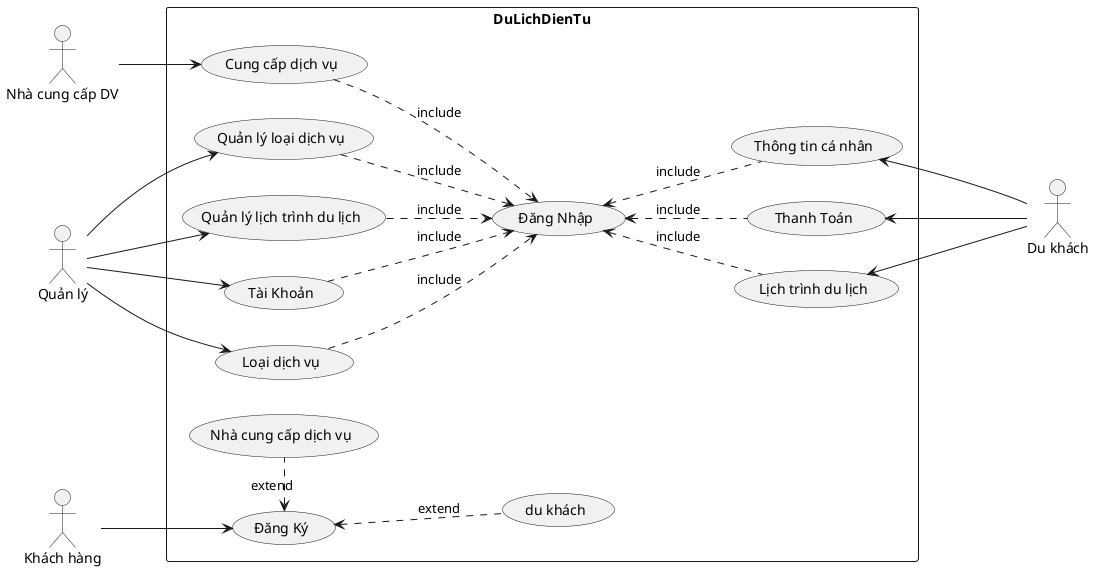 @startuml Hệ Thống Sàn điện tử
left to right direction
actor "Nhà cung cấp DV" as NCC
actor "Quản lý" as QL
actor "Du khách" as DK
actor "Khách hàng" as KH 
rectangle DuLichDienTu {
  usecase "Cung cấp dịch vụ" as DV
  usecase "Quản lý loại dịch vụ" as QLLDV
  usecase "Quản lý lịch trình du lịch" as QLLT
  usecase "Đăng Nhập" as DangNhap
  ' usecase "Biên Nhận" as BienNhan
  usecase "Thông tin cá nhân" as ThongTinCaNhan
  usecase "Thanh Toán" as TT
  usecase "Đăng Ký" as DangKy
  usecase "Nhà cung cấp dịch vụ" as DangKy_NCC
  usecase "du khách" as DangKy_DK
  usecase "Lịch trình du lịch" as LTDL
  usecase "Tài Khoản" as TK
  usecase "Loại dịch vụ" as LDV
}
NCC --> DV
QL --> QLLDV
QL --> QLLT
QL --> TK
QL --> LDV

TT <-- DK
ThongTinCaNhan <-- DK  
LTDL <--- DK

QLLT ..> DangNhap : include
QLLDV ..> DangNhap : include
DV ..> DangNhap : include
TK ..> DangNhap : include
LDV ..> DangNhap : include

DangNhap <.. LTDL : include
DangNhap <.. ThongTinCaNhan : include
DangNhap <.. TT : include

DangKy <. DangKy_NCC : extend
DangKy <.. DangKy_DK : extend
KH--> DangKy
@enduml
